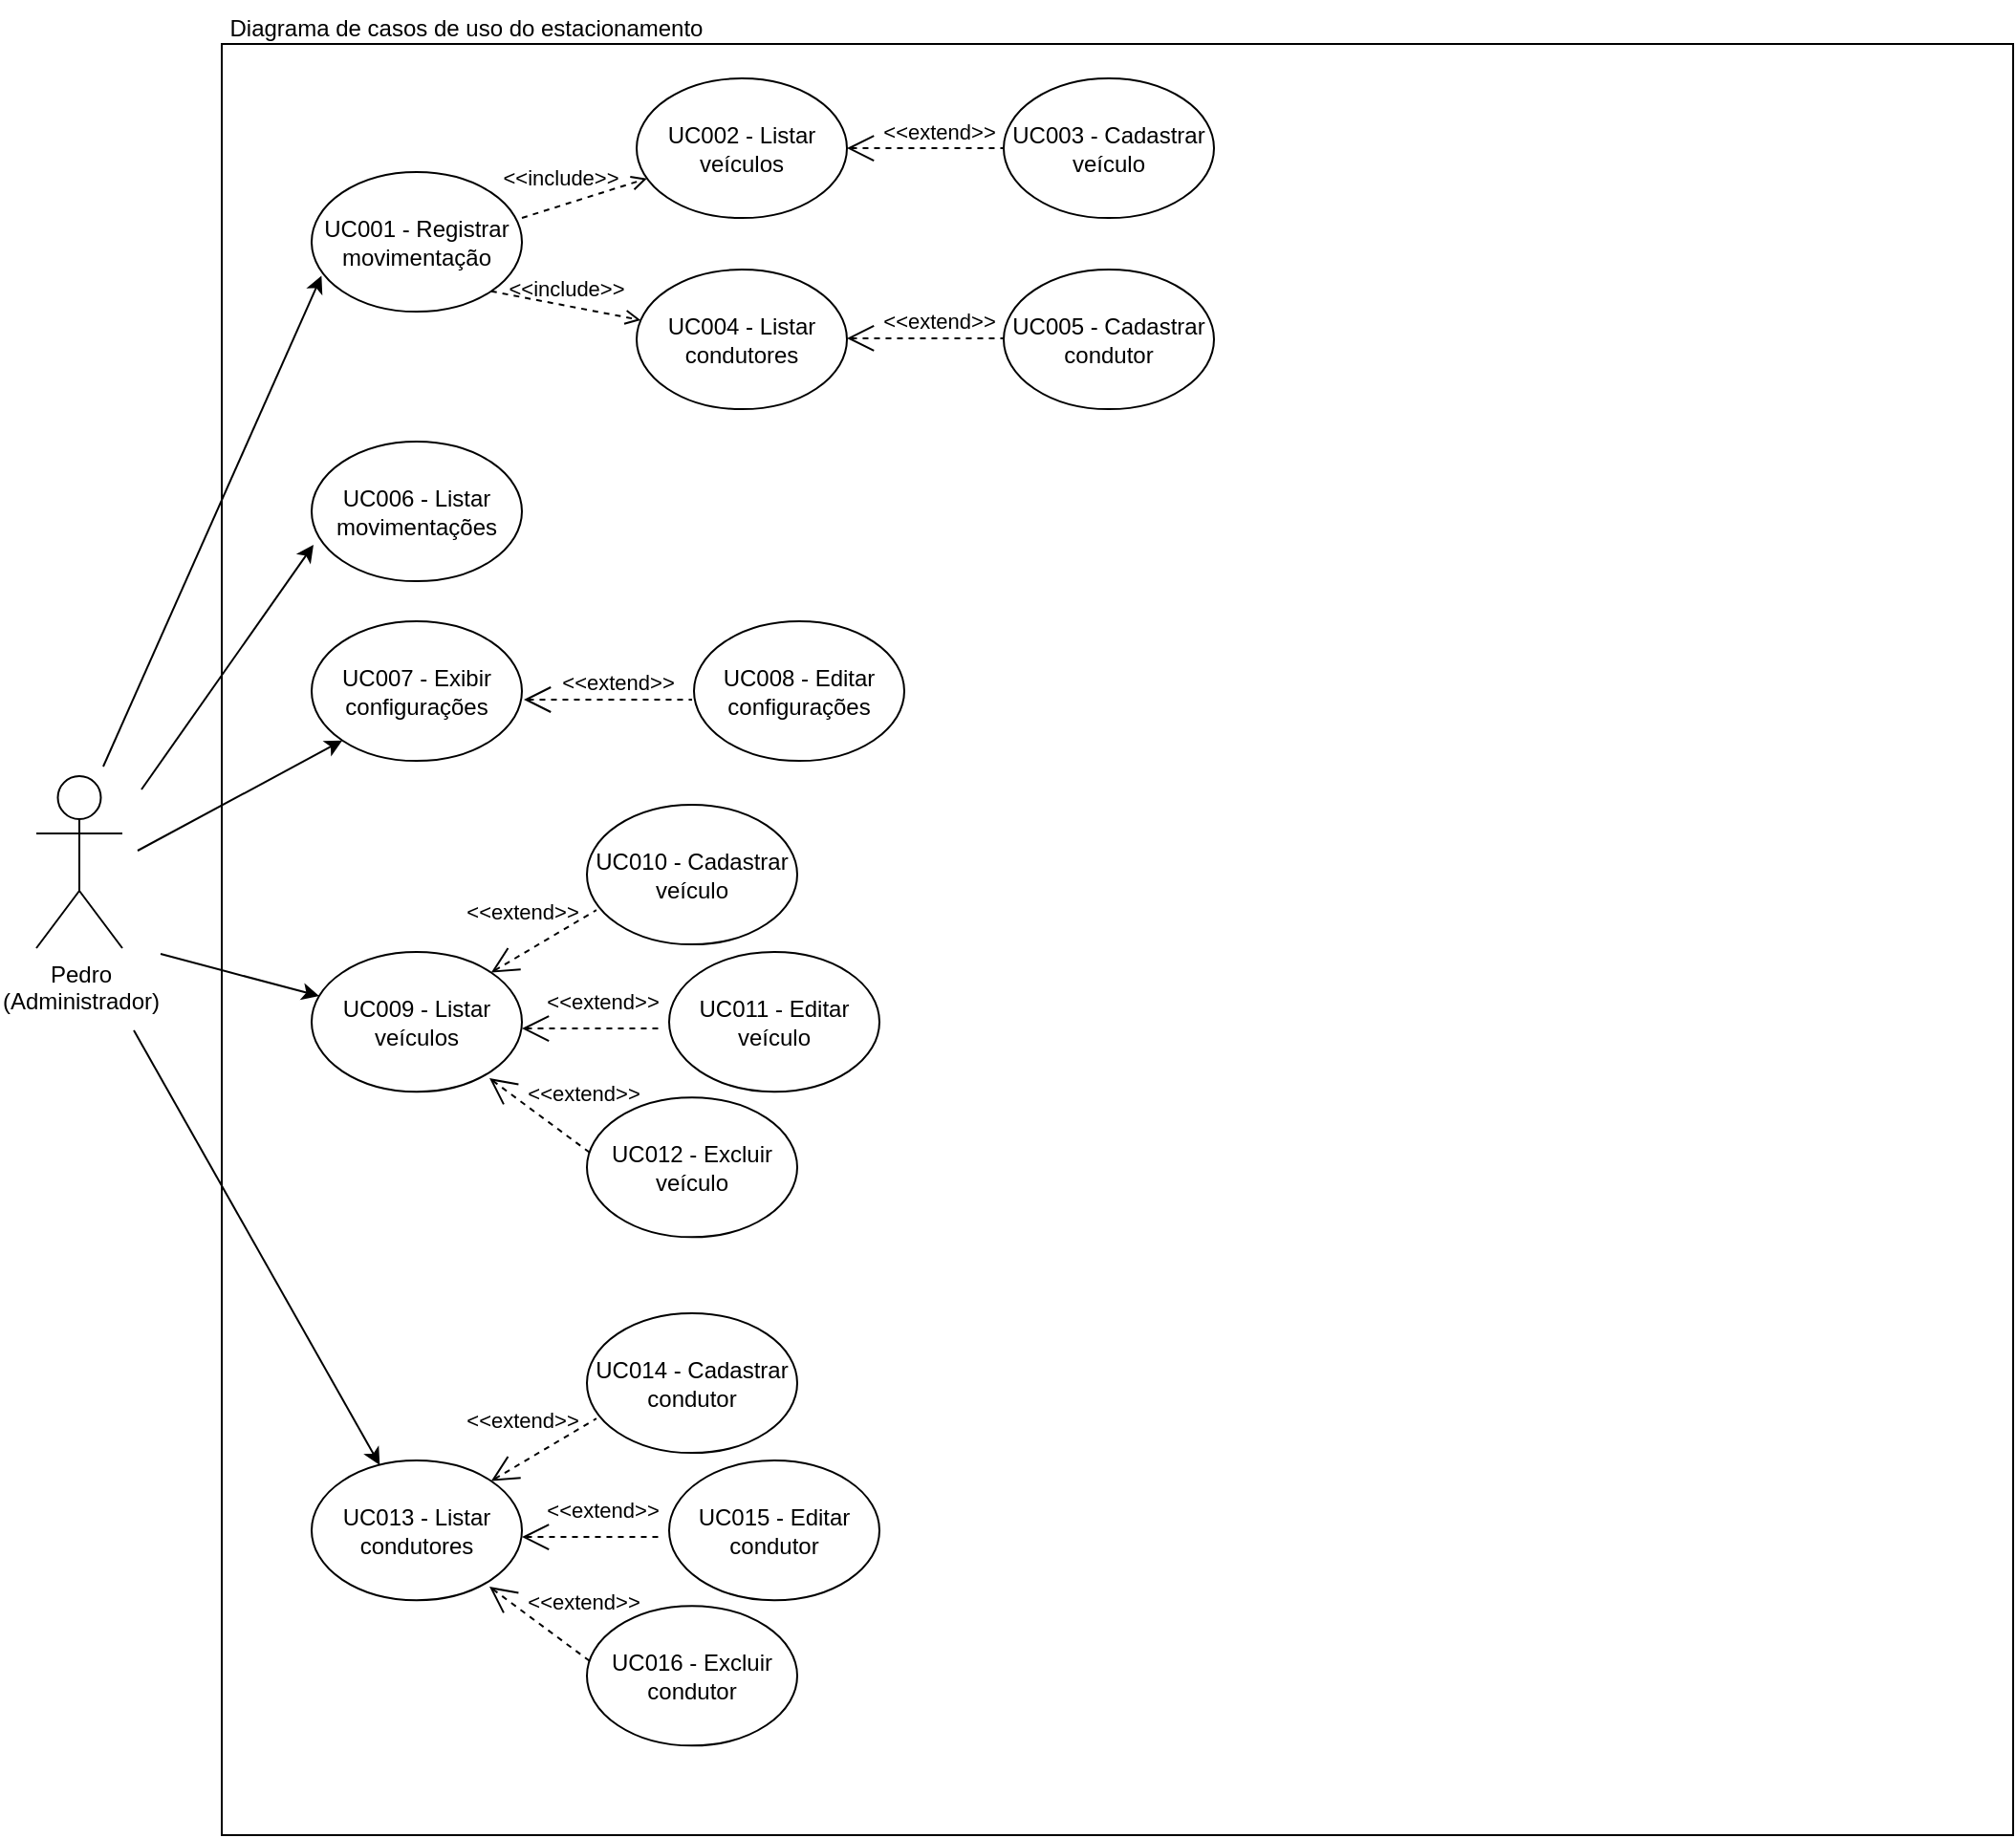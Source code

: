 <mxfile version="20.8.20" type="github">
  <diagram name="Página-1" id="faZqavo2saKHAUYqB46W">
    <mxGraphModel dx="633" dy="569" grid="0" gridSize="10" guides="1" tooltips="1" connect="1" arrows="1" fold="1" page="1" pageScale="1" pageWidth="827" pageHeight="1169" math="0" shadow="0">
      <root>
        <mxCell id="0" />
        <mxCell id="1" parent="0" />
        <mxCell id="caubpSiTxFr4B8Om-Vba-1" value="Pedro&lt;br&gt;(Administrador)" style="shape=umlActor;verticalLabelPosition=bottom;verticalAlign=top;html=1;outlineConnect=0;aspect=fixed;" parent="1" vertex="1">
          <mxGeometry x="39" y="495" width="45" height="90" as="geometry" />
        </mxCell>
        <mxCell id="caubpSiTxFr4B8Om-Vba-2" value="" style="whiteSpace=wrap;html=1;aspect=fixed;" parent="1" vertex="1">
          <mxGeometry x="136" y="112" width="937" height="937" as="geometry" />
        </mxCell>
        <mxCell id="caubpSiTxFr4B8Om-Vba-7" value="UC001 - Registrar movimentação" style="ellipse;whiteSpace=wrap;html=1;aspect=fixed;" parent="1" vertex="1">
          <mxGeometry x="183" y="179" width="110" height="73.06" as="geometry" />
        </mxCell>
        <mxCell id="caubpSiTxFr4B8Om-Vba-8" value="UC003 - Cadastrar veículo" style="ellipse;whiteSpace=wrap;html=1;aspect=fixed;" parent="1" vertex="1">
          <mxGeometry x="545" y="130" width="110" height="73.06" as="geometry" />
        </mxCell>
        <mxCell id="caubpSiTxFr4B8Om-Vba-9" value="UC005 - Cadastrar condutor" style="ellipse;whiteSpace=wrap;html=1;aspect=fixed;" parent="1" vertex="1">
          <mxGeometry x="545" y="230" width="110" height="73.06" as="geometry" />
        </mxCell>
        <mxCell id="caubpSiTxFr4B8Om-Vba-10" value="UC002 - Listar veículos" style="ellipse;whiteSpace=wrap;html=1;aspect=fixed;" parent="1" vertex="1">
          <mxGeometry x="353" y="130" width="110" height="73.06" as="geometry" />
        </mxCell>
        <mxCell id="caubpSiTxFr4B8Om-Vba-11" value="UC004 - Listar condutores" style="ellipse;whiteSpace=wrap;html=1;aspect=fixed;" parent="1" vertex="1">
          <mxGeometry x="353" y="230" width="110" height="73.06" as="geometry" />
        </mxCell>
        <mxCell id="ysMwKezHrKP1_6Tt89WK-1" value="" style="endArrow=classic;html=1;rounded=0;entryX=0.047;entryY=0.743;entryDx=0;entryDy=0;entryPerimeter=0;" edge="1" parent="1" target="caubpSiTxFr4B8Om-Vba-7">
          <mxGeometry width="50" height="50" relative="1" as="geometry">
            <mxPoint x="74" y="490" as="sourcePoint" />
            <mxPoint x="149" y="259" as="targetPoint" />
          </mxGeometry>
        </mxCell>
        <mxCell id="ysMwKezHrKP1_6Tt89WK-2" value="&amp;lt;&amp;lt;include&amp;gt;&amp;gt;" style="html=1;verticalAlign=bottom;labelBackgroundColor=none;endArrow=open;endFill=0;dashed=1;rounded=0;" edge="1" parent="1">
          <mxGeometry x="-0.345" y="5" width="160" relative="1" as="geometry">
            <mxPoint x="293" y="203" as="sourcePoint" />
            <mxPoint x="358.439" y="182.369" as="targetPoint" />
            <mxPoint as="offset" />
          </mxGeometry>
        </mxCell>
        <mxCell id="ysMwKezHrKP1_6Tt89WK-3" value="&amp;lt;&amp;lt;include&amp;gt;&amp;gt;" style="html=1;verticalAlign=bottom;labelBackgroundColor=none;endArrow=open;endFill=0;dashed=1;rounded=0;exitX=1;exitY=1;exitDx=0;exitDy=0;" edge="1" parent="1" source="caubpSiTxFr4B8Om-Vba-7" target="caubpSiTxFr4B8Om-Vba-11">
          <mxGeometry width="160" relative="1" as="geometry">
            <mxPoint x="293" y="230" as="sourcePoint" />
            <mxPoint x="453" y="230" as="targetPoint" />
          </mxGeometry>
        </mxCell>
        <mxCell id="ysMwKezHrKP1_6Tt89WK-5" value="&amp;lt;&amp;lt;extend&amp;gt;&amp;gt;" style="edgeStyle=none;html=1;startArrow=open;endArrow=none;startSize=12;verticalAlign=bottom;dashed=1;labelBackgroundColor=none;rounded=0;exitX=1;exitY=0.5;exitDx=0;exitDy=0;entryX=0;entryY=0.5;entryDx=0;entryDy=0;" edge="1" parent="1" source="caubpSiTxFr4B8Om-Vba-10" target="caubpSiTxFr4B8Om-Vba-8">
          <mxGeometry x="0.171" width="160" relative="1" as="geometry">
            <mxPoint x="476" y="166" as="sourcePoint" />
            <mxPoint x="524" y="165.94" as="targetPoint" />
            <mxPoint as="offset" />
          </mxGeometry>
        </mxCell>
        <mxCell id="ysMwKezHrKP1_6Tt89WK-6" value="&amp;lt;&amp;lt;extend&amp;gt;&amp;gt;" style="edgeStyle=none;html=1;startArrow=open;endArrow=none;startSize=12;verticalAlign=bottom;dashed=1;labelBackgroundColor=none;rounded=0;exitX=1;exitY=0.5;exitDx=0;exitDy=0;entryX=0;entryY=0.5;entryDx=0;entryDy=0;" edge="1" parent="1">
          <mxGeometry x="0.171" width="160" relative="1" as="geometry">
            <mxPoint x="463" y="265.94" as="sourcePoint" />
            <mxPoint x="545" y="265.94" as="targetPoint" />
            <mxPoint as="offset" />
          </mxGeometry>
        </mxCell>
        <mxCell id="ysMwKezHrKP1_6Tt89WK-7" value="UC006 - Listar movimentações" style="ellipse;whiteSpace=wrap;html=1;aspect=fixed;" vertex="1" parent="1">
          <mxGeometry x="183" y="320" width="110" height="73.06" as="geometry" />
        </mxCell>
        <mxCell id="ysMwKezHrKP1_6Tt89WK-11" value="" style="endArrow=classic;html=1;rounded=0;entryX=0.009;entryY=0.739;entryDx=0;entryDy=0;entryPerimeter=0;" edge="1" parent="1" target="ysMwKezHrKP1_6Tt89WK-7">
          <mxGeometry width="50" height="50" relative="1" as="geometry">
            <mxPoint x="94" y="502" as="sourcePoint" />
            <mxPoint x="176" y="357" as="targetPoint" />
          </mxGeometry>
        </mxCell>
        <mxCell id="ysMwKezHrKP1_6Tt89WK-12" value="UC007 - Exibir configurações" style="ellipse;whiteSpace=wrap;html=1;aspect=fixed;" vertex="1" parent="1">
          <mxGeometry x="183" y="414" width="110" height="73.06" as="geometry" />
        </mxCell>
        <mxCell id="ysMwKezHrKP1_6Tt89WK-13" value="UC008 - Editar configurações" style="ellipse;whiteSpace=wrap;html=1;aspect=fixed;" vertex="1" parent="1">
          <mxGeometry x="383" y="414" width="110" height="73.06" as="geometry" />
        </mxCell>
        <mxCell id="ysMwKezHrKP1_6Tt89WK-14" value="&amp;lt;&amp;lt;extend&amp;gt;&amp;gt;" style="edgeStyle=none;html=1;startArrow=open;endArrow=none;startSize=12;verticalAlign=bottom;dashed=1;labelBackgroundColor=none;rounded=0;" edge="1" parent="1">
          <mxGeometry x="0.114" width="160" relative="1" as="geometry">
            <mxPoint x="294" y="455" as="sourcePoint" />
            <mxPoint x="382" y="455" as="targetPoint" />
            <mxPoint as="offset" />
          </mxGeometry>
        </mxCell>
        <mxCell id="ysMwKezHrKP1_6Tt89WK-16" value="" style="endArrow=classic;html=1;rounded=0;entryX=0;entryY=1;entryDx=0;entryDy=0;" edge="1" parent="1" target="ysMwKezHrKP1_6Tt89WK-12">
          <mxGeometry width="50" height="50" relative="1" as="geometry">
            <mxPoint x="92" y="534" as="sourcePoint" />
            <mxPoint x="196" y="318" as="targetPoint" />
          </mxGeometry>
        </mxCell>
        <mxCell id="ysMwKezHrKP1_6Tt89WK-18" value="UC009 - Listar veículos" style="ellipse;whiteSpace=wrap;html=1;aspect=fixed;" vertex="1" parent="1">
          <mxGeometry x="183" y="587.06" width="110" height="73.06" as="geometry" />
        </mxCell>
        <mxCell id="ysMwKezHrKP1_6Tt89WK-19" value="UC010 - Cadastrar veículo" style="ellipse;whiteSpace=wrap;html=1;aspect=fixed;" vertex="1" parent="1">
          <mxGeometry x="327" y="510" width="110" height="73.06" as="geometry" />
        </mxCell>
        <mxCell id="ysMwKezHrKP1_6Tt89WK-20" value="UC011 - Editar veículo" style="ellipse;whiteSpace=wrap;html=1;aspect=fixed;" vertex="1" parent="1">
          <mxGeometry x="370" y="587.06" width="110" height="73.06" as="geometry" />
        </mxCell>
        <mxCell id="ysMwKezHrKP1_6Tt89WK-21" value="UC012 - Excluir veículo" style="ellipse;whiteSpace=wrap;html=1;aspect=fixed;" vertex="1" parent="1">
          <mxGeometry x="327" y="663.12" width="110" height="73.06" as="geometry" />
        </mxCell>
        <mxCell id="ysMwKezHrKP1_6Tt89WK-22" value="&amp;lt;&amp;lt;extend&amp;gt;&amp;gt;" style="edgeStyle=none;html=1;startArrow=open;endArrow=none;startSize=12;verticalAlign=bottom;dashed=1;labelBackgroundColor=none;rounded=0;entryX=0.045;entryY=0.754;entryDx=0;entryDy=0;exitX=1;exitY=0;exitDx=0;exitDy=0;entryPerimeter=0;" edge="1" parent="1" source="ysMwKezHrKP1_6Tt89WK-18" target="ysMwKezHrKP1_6Tt89WK-19">
          <mxGeometry x="-0.204" y="11" width="160" relative="1" as="geometry">
            <mxPoint x="263" y="616.06" as="sourcePoint" />
            <mxPoint x="423" y="616.06" as="targetPoint" />
            <mxPoint as="offset" />
          </mxGeometry>
        </mxCell>
        <mxCell id="ysMwKezHrKP1_6Tt89WK-23" value="&amp;lt;&amp;lt;extend&amp;gt;&amp;gt;" style="edgeStyle=none;html=1;startArrow=open;endArrow=none;startSize=12;verticalAlign=bottom;dashed=1;labelBackgroundColor=none;rounded=0;" edge="1" parent="1">
          <mxGeometry x="0.135" y="5" width="160" relative="1" as="geometry">
            <mxPoint x="293" y="627.06" as="sourcePoint" />
            <mxPoint x="367" y="627.06" as="targetPoint" />
            <mxPoint as="offset" />
          </mxGeometry>
        </mxCell>
        <mxCell id="ysMwKezHrKP1_6Tt89WK-24" value="&amp;lt;&amp;lt;extend&amp;gt;&amp;gt;" style="edgeStyle=none;html=1;startArrow=open;endArrow=none;startSize=12;verticalAlign=bottom;dashed=1;labelBackgroundColor=none;rounded=0;entryX=0.021;entryY=0.403;entryDx=0;entryDy=0;entryPerimeter=0;" edge="1" parent="1" target="ysMwKezHrKP1_6Tt89WK-21">
          <mxGeometry x="0.492" y="16" width="160" relative="1" as="geometry">
            <mxPoint x="276" y="653.06" as="sourcePoint" />
            <mxPoint x="350" y="653.06" as="targetPoint" />
            <mxPoint as="offset" />
          </mxGeometry>
        </mxCell>
        <mxCell id="ysMwKezHrKP1_6Tt89WK-25" value="UC013 - Listar condutores" style="ellipse;whiteSpace=wrap;html=1;aspect=fixed;" vertex="1" parent="1">
          <mxGeometry x="183" y="853.06" width="110" height="73.06" as="geometry" />
        </mxCell>
        <mxCell id="ysMwKezHrKP1_6Tt89WK-26" value="UC014 - Cadastrar condutor" style="ellipse;whiteSpace=wrap;html=1;aspect=fixed;" vertex="1" parent="1">
          <mxGeometry x="327" y="776" width="110" height="73.06" as="geometry" />
        </mxCell>
        <mxCell id="ysMwKezHrKP1_6Tt89WK-27" value="UC015 - Editar condutor" style="ellipse;whiteSpace=wrap;html=1;aspect=fixed;" vertex="1" parent="1">
          <mxGeometry x="370" y="853.06" width="110" height="73.06" as="geometry" />
        </mxCell>
        <mxCell id="ysMwKezHrKP1_6Tt89WK-28" value="UC016 - Excluir condutor" style="ellipse;whiteSpace=wrap;html=1;aspect=fixed;" vertex="1" parent="1">
          <mxGeometry x="327" y="929.12" width="110" height="73.06" as="geometry" />
        </mxCell>
        <mxCell id="ysMwKezHrKP1_6Tt89WK-29" value="&amp;lt;&amp;lt;extend&amp;gt;&amp;gt;" style="edgeStyle=none;html=1;startArrow=open;endArrow=none;startSize=12;verticalAlign=bottom;dashed=1;labelBackgroundColor=none;rounded=0;entryX=0.045;entryY=0.754;entryDx=0;entryDy=0;exitX=1;exitY=0;exitDx=0;exitDy=0;entryPerimeter=0;" edge="1" parent="1" source="ysMwKezHrKP1_6Tt89WK-25" target="ysMwKezHrKP1_6Tt89WK-26">
          <mxGeometry x="-0.204" y="11" width="160" relative="1" as="geometry">
            <mxPoint x="263" y="882.06" as="sourcePoint" />
            <mxPoint x="423" y="882.06" as="targetPoint" />
            <mxPoint as="offset" />
          </mxGeometry>
        </mxCell>
        <mxCell id="ysMwKezHrKP1_6Tt89WK-30" value="&amp;lt;&amp;lt;extend&amp;gt;&amp;gt;" style="edgeStyle=none;html=1;startArrow=open;endArrow=none;startSize=12;verticalAlign=bottom;dashed=1;labelBackgroundColor=none;rounded=0;" edge="1" parent="1">
          <mxGeometry x="0.135" y="5" width="160" relative="1" as="geometry">
            <mxPoint x="293" y="893.06" as="sourcePoint" />
            <mxPoint x="367" y="893.06" as="targetPoint" />
            <mxPoint as="offset" />
          </mxGeometry>
        </mxCell>
        <mxCell id="ysMwKezHrKP1_6Tt89WK-31" value="&amp;lt;&amp;lt;extend&amp;gt;&amp;gt;" style="edgeStyle=none;html=1;startArrow=open;endArrow=none;startSize=12;verticalAlign=bottom;dashed=1;labelBackgroundColor=none;rounded=0;entryX=0.021;entryY=0.403;entryDx=0;entryDy=0;entryPerimeter=0;" edge="1" parent="1" target="ysMwKezHrKP1_6Tt89WK-28">
          <mxGeometry x="0.492" y="16" width="160" relative="1" as="geometry">
            <mxPoint x="276" y="919.06" as="sourcePoint" />
            <mxPoint x="350" y="919.06" as="targetPoint" />
            <mxPoint as="offset" />
          </mxGeometry>
        </mxCell>
        <mxCell id="ysMwKezHrKP1_6Tt89WK-32" value="" style="endArrow=classic;html=1;rounded=0;" edge="1" parent="1" target="ysMwKezHrKP1_6Tt89WK-25">
          <mxGeometry width="50" height="50" relative="1" as="geometry">
            <mxPoint x="90" y="628" as="sourcePoint" />
            <mxPoint x="365" y="565" as="targetPoint" />
          </mxGeometry>
        </mxCell>
        <mxCell id="ysMwKezHrKP1_6Tt89WK-33" value="" style="endArrow=classic;html=1;rounded=0;" edge="1" parent="1" target="ysMwKezHrKP1_6Tt89WK-18">
          <mxGeometry width="50" height="50" relative="1" as="geometry">
            <mxPoint x="104" y="588" as="sourcePoint" />
            <mxPoint x="193" y="461" as="targetPoint" />
          </mxGeometry>
        </mxCell>
        <mxCell id="ysMwKezHrKP1_6Tt89WK-34" value="Diagrama de casos de uso do estacionamento" style="text;html=1;strokeColor=none;fillColor=none;align=center;verticalAlign=middle;whiteSpace=wrap;rounded=0;" vertex="1" parent="1">
          <mxGeometry x="136" y="89" width="256" height="30" as="geometry" />
        </mxCell>
      </root>
    </mxGraphModel>
  </diagram>
</mxfile>
